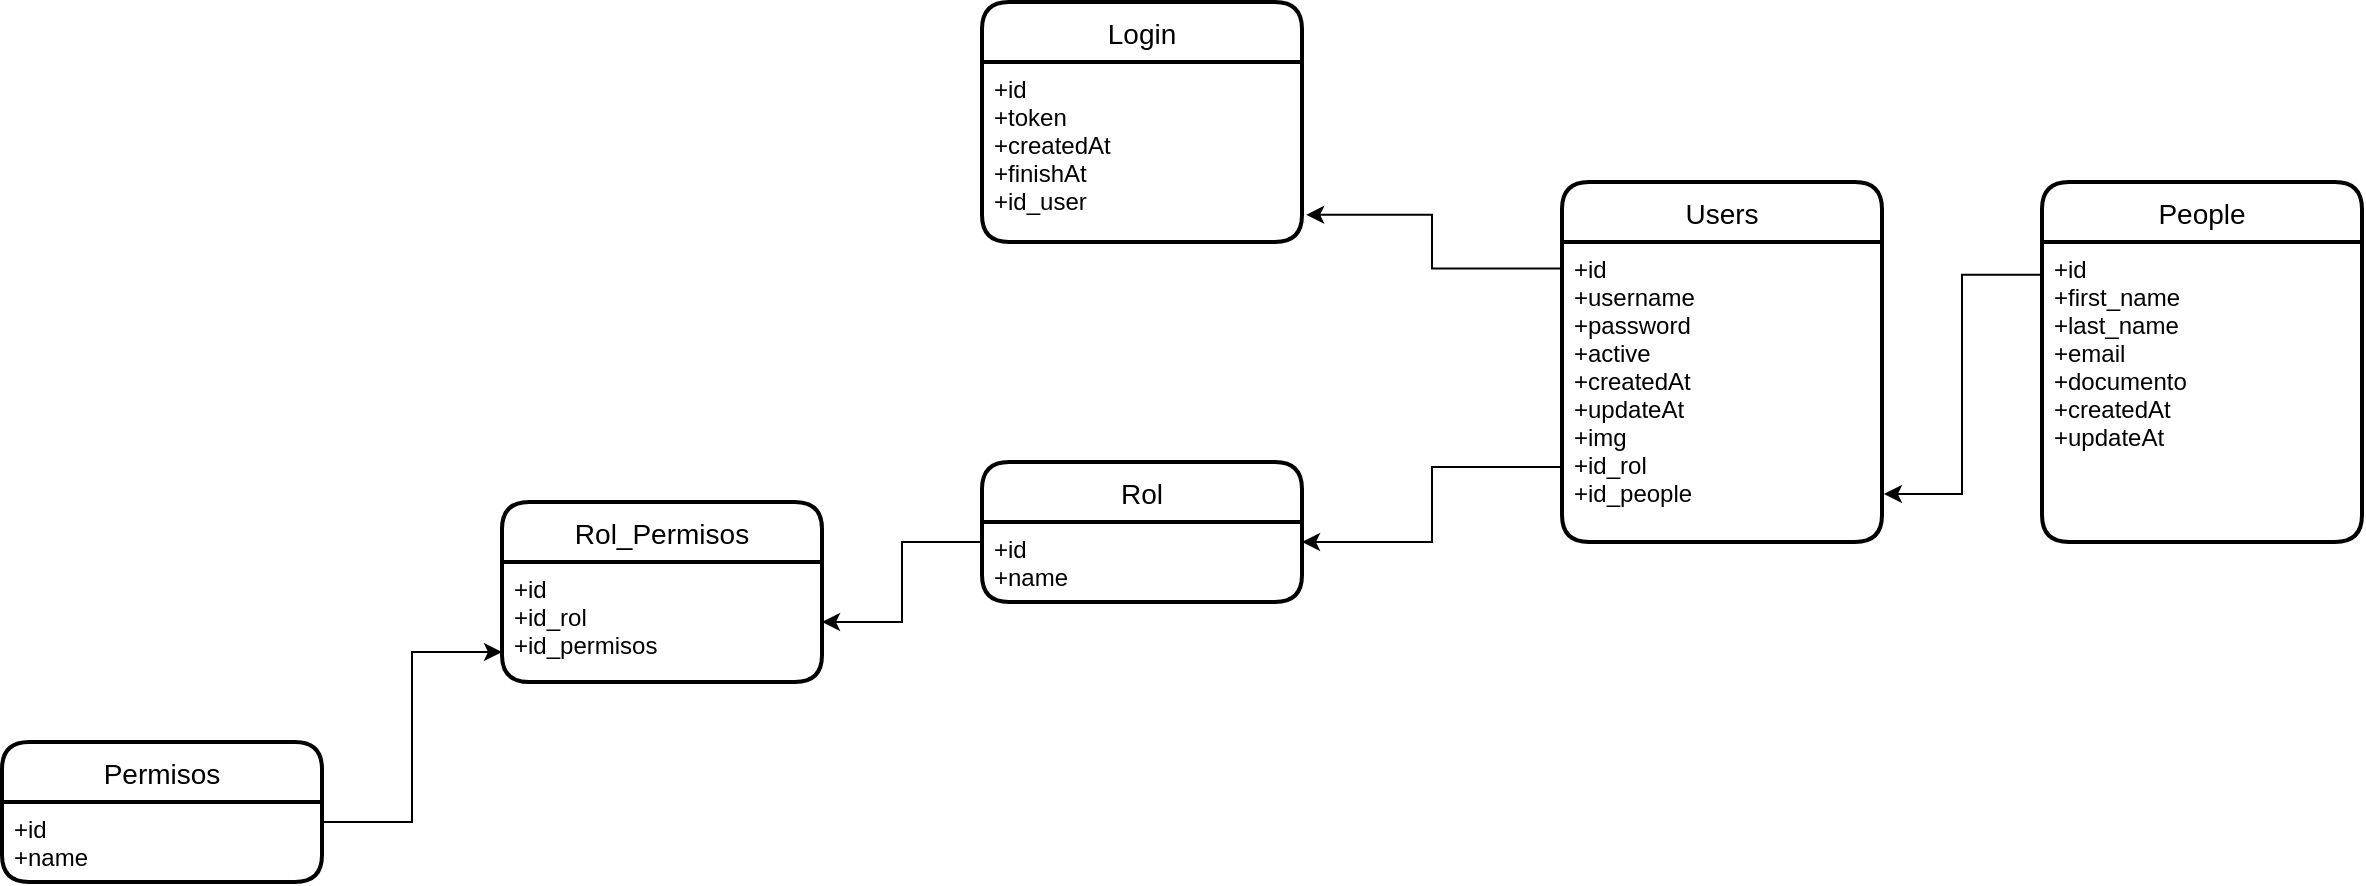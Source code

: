 <mxfile version="20.8.10" type="github">
  <diagram name="Página-1" id="czXhI2XSOKD8URqdnq5L">
    <mxGraphModel dx="1574" dy="583" grid="1" gridSize="10" guides="1" tooltips="1" connect="1" arrows="1" fold="1" page="1" pageScale="1" pageWidth="827" pageHeight="1169" math="0" shadow="0">
      <root>
        <mxCell id="0" />
        <mxCell id="1" parent="0" />
        <mxCell id="g68eZhoNwrhH9-CdULWT-1" value="Users" style="swimlane;childLayout=stackLayout;horizontal=1;startSize=30;horizontalStack=0;rounded=1;fontSize=14;fontStyle=0;strokeWidth=2;resizeParent=0;resizeLast=1;shadow=0;dashed=0;align=center;" parent="1" vertex="1">
          <mxGeometry x="220" y="190" width="160" height="180" as="geometry" />
        </mxCell>
        <mxCell id="g68eZhoNwrhH9-CdULWT-2" value="+id&#xa;+username&#xa;+password&#xa;+active&#xa;+createdAt&#xa;+updateAt&#xa;+img&#xa;+id_rol&#xa;+id_people" style="align=left;strokeColor=none;fillColor=none;spacingLeft=4;fontSize=12;verticalAlign=top;resizable=0;rotatable=0;part=1;" parent="g68eZhoNwrhH9-CdULWT-1" vertex="1">
          <mxGeometry y="30" width="160" height="150" as="geometry" />
        </mxCell>
        <mxCell id="Sc92qrHIA8ijGUT2YBj0-1" value="People" style="swimlane;childLayout=stackLayout;horizontal=1;startSize=30;horizontalStack=0;rounded=1;fontSize=14;fontStyle=0;strokeWidth=2;resizeParent=0;resizeLast=1;shadow=0;dashed=0;align=center;" vertex="1" parent="1">
          <mxGeometry x="460" y="190" width="160" height="180" as="geometry" />
        </mxCell>
        <mxCell id="Sc92qrHIA8ijGUT2YBj0-2" value="+id&#xa;+first_name&#xa;+last_name&#xa;+email&#xa;+documento&#xa;+createdAt&#xa;+updateAt&#xa;" style="align=left;strokeColor=none;fillColor=none;spacingLeft=4;fontSize=12;verticalAlign=top;resizable=0;rotatable=0;part=1;" vertex="1" parent="Sc92qrHIA8ijGUT2YBj0-1">
          <mxGeometry y="30" width="160" height="150" as="geometry" />
        </mxCell>
        <mxCell id="Sc92qrHIA8ijGUT2YBj0-3" value="Login" style="swimlane;childLayout=stackLayout;horizontal=1;startSize=30;horizontalStack=0;rounded=1;fontSize=14;fontStyle=0;strokeWidth=2;resizeParent=0;resizeLast=1;shadow=0;dashed=0;align=center;" vertex="1" parent="1">
          <mxGeometry x="-70" y="100" width="160" height="120" as="geometry" />
        </mxCell>
        <mxCell id="Sc92qrHIA8ijGUT2YBj0-4" value="+id&#xa;+token&#xa;+createdAt&#xa;+finishAt&#xa;+id_user" style="align=left;strokeColor=none;fillColor=none;spacingLeft=4;fontSize=12;verticalAlign=top;resizable=0;rotatable=0;part=1;" vertex="1" parent="Sc92qrHIA8ijGUT2YBj0-3">
          <mxGeometry y="30" width="160" height="90" as="geometry" />
        </mxCell>
        <mxCell id="Sc92qrHIA8ijGUT2YBj0-5" style="edgeStyle=orthogonalEdgeStyle;rounded=0;orthogonalLoop=1;jettySize=auto;html=1;exitX=-0.004;exitY=0.109;exitDx=0;exitDy=0;entryX=1.006;entryY=0.84;entryDx=0;entryDy=0;entryPerimeter=0;exitPerimeter=0;" edge="1" parent="1" source="Sc92qrHIA8ijGUT2YBj0-2" target="g68eZhoNwrhH9-CdULWT-2">
          <mxGeometry relative="1" as="geometry">
            <Array as="points">
              <mxPoint x="420" y="236" />
              <mxPoint x="420" y="346" />
            </Array>
          </mxGeometry>
        </mxCell>
        <mxCell id="Sc92qrHIA8ijGUT2YBj0-6" style="edgeStyle=orthogonalEdgeStyle;rounded=0;orthogonalLoop=1;jettySize=auto;html=1;exitX=-0.002;exitY=0.088;exitDx=0;exitDy=0;exitPerimeter=0;entryX=1.013;entryY=0.849;entryDx=0;entryDy=0;entryPerimeter=0;" edge="1" parent="1" source="g68eZhoNwrhH9-CdULWT-2" target="Sc92qrHIA8ijGUT2YBj0-4">
          <mxGeometry relative="1" as="geometry" />
        </mxCell>
        <mxCell id="Sc92qrHIA8ijGUT2YBj0-7" value="Rol" style="swimlane;childLayout=stackLayout;horizontal=1;startSize=30;horizontalStack=0;rounded=1;fontSize=14;fontStyle=0;strokeWidth=2;resizeParent=0;resizeLast=1;shadow=0;dashed=0;align=center;" vertex="1" parent="1">
          <mxGeometry x="-70" y="330" width="160" height="70" as="geometry" />
        </mxCell>
        <mxCell id="Sc92qrHIA8ijGUT2YBj0-8" value="+id&#xa;+name" style="align=left;strokeColor=none;fillColor=none;spacingLeft=4;fontSize=12;verticalAlign=top;resizable=0;rotatable=0;part=1;" vertex="1" parent="Sc92qrHIA8ijGUT2YBj0-7">
          <mxGeometry y="30" width="160" height="40" as="geometry" />
        </mxCell>
        <mxCell id="Sc92qrHIA8ijGUT2YBj0-10" style="edgeStyle=orthogonalEdgeStyle;rounded=0;orthogonalLoop=1;jettySize=auto;html=1;exitX=0;exitY=0.75;exitDx=0;exitDy=0;entryX=1;entryY=0.25;entryDx=0;entryDy=0;" edge="1" parent="1" source="g68eZhoNwrhH9-CdULWT-2" target="Sc92qrHIA8ijGUT2YBj0-8">
          <mxGeometry relative="1" as="geometry" />
        </mxCell>
        <mxCell id="Sc92qrHIA8ijGUT2YBj0-11" value="Rol_Permisos" style="swimlane;childLayout=stackLayout;horizontal=1;startSize=30;horizontalStack=0;rounded=1;fontSize=14;fontStyle=0;strokeWidth=2;resizeParent=0;resizeLast=1;shadow=0;dashed=0;align=center;" vertex="1" parent="1">
          <mxGeometry x="-310" y="350" width="160" height="90" as="geometry" />
        </mxCell>
        <mxCell id="Sc92qrHIA8ijGUT2YBj0-12" value="+id&#xa;+id_rol&#xa;+id_permisos" style="align=left;strokeColor=none;fillColor=none;spacingLeft=4;fontSize=12;verticalAlign=top;resizable=0;rotatable=0;part=1;" vertex="1" parent="Sc92qrHIA8ijGUT2YBj0-11">
          <mxGeometry y="30" width="160" height="60" as="geometry" />
        </mxCell>
        <mxCell id="Sc92qrHIA8ijGUT2YBj0-13" style="edgeStyle=orthogonalEdgeStyle;rounded=0;orthogonalLoop=1;jettySize=auto;html=1;exitX=0;exitY=0.25;exitDx=0;exitDy=0;entryX=1;entryY=0.5;entryDx=0;entryDy=0;" edge="1" parent="1" source="Sc92qrHIA8ijGUT2YBj0-8" target="Sc92qrHIA8ijGUT2YBj0-12">
          <mxGeometry relative="1" as="geometry" />
        </mxCell>
        <mxCell id="Sc92qrHIA8ijGUT2YBj0-14" value="Permisos" style="swimlane;childLayout=stackLayout;horizontal=1;startSize=30;horizontalStack=0;rounded=1;fontSize=14;fontStyle=0;strokeWidth=2;resizeParent=0;resizeLast=1;shadow=0;dashed=0;align=center;" vertex="1" parent="1">
          <mxGeometry x="-560" y="470" width="160" height="70" as="geometry" />
        </mxCell>
        <mxCell id="Sc92qrHIA8ijGUT2YBj0-15" value="+id&#xa;+name&#xa;" style="align=left;strokeColor=none;fillColor=none;spacingLeft=4;fontSize=12;verticalAlign=top;resizable=0;rotatable=0;part=1;" vertex="1" parent="Sc92qrHIA8ijGUT2YBj0-14">
          <mxGeometry y="30" width="160" height="40" as="geometry" />
        </mxCell>
        <mxCell id="Sc92qrHIA8ijGUT2YBj0-18" style="edgeStyle=orthogonalEdgeStyle;rounded=0;orthogonalLoop=1;jettySize=auto;html=1;exitX=1;exitY=0.25;exitDx=0;exitDy=0;entryX=0;entryY=0.75;entryDx=0;entryDy=0;" edge="1" parent="1" source="Sc92qrHIA8ijGUT2YBj0-15" target="Sc92qrHIA8ijGUT2YBj0-12">
          <mxGeometry relative="1" as="geometry" />
        </mxCell>
      </root>
    </mxGraphModel>
  </diagram>
</mxfile>
